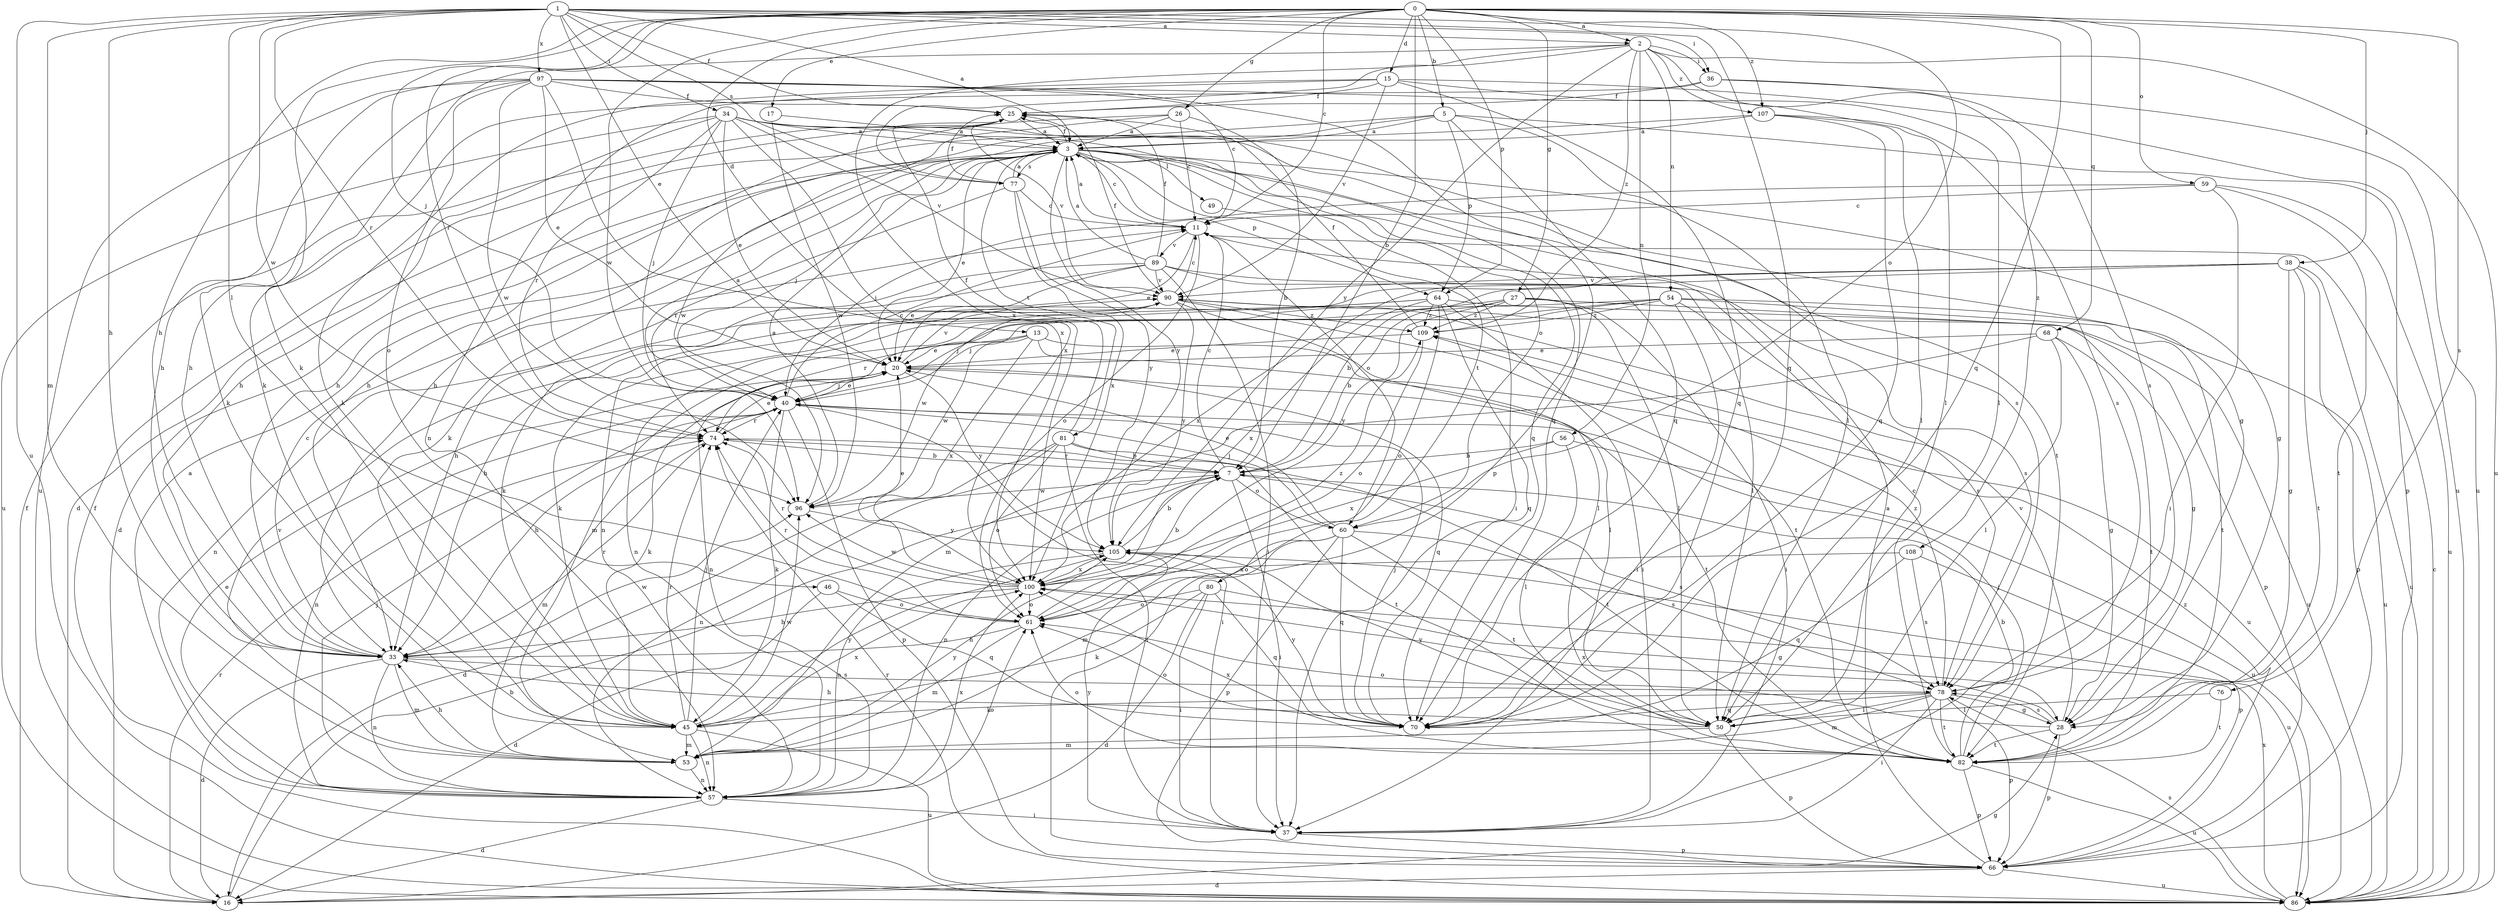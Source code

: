strict digraph  {
0;
1;
2;
3;
5;
7;
11;
13;
15;
16;
17;
20;
25;
26;
27;
28;
33;
34;
36;
37;
38;
40;
45;
46;
49;
50;
53;
54;
56;
57;
59;
60;
61;
64;
66;
68;
70;
74;
76;
77;
78;
80;
81;
82;
86;
89;
90;
96;
97;
100;
105;
107;
108;
109;
0 -> 2  [label=a];
0 -> 5  [label=b];
0 -> 7  [label=b];
0 -> 11  [label=c];
0 -> 13  [label=d];
0 -> 15  [label=d];
0 -> 17  [label=e];
0 -> 26  [label=g];
0 -> 27  [label=g];
0 -> 33  [label=h];
0 -> 38  [label=j];
0 -> 40  [label=j];
0 -> 45  [label=k];
0 -> 59  [label=o];
0 -> 60  [label=o];
0 -> 64  [label=p];
0 -> 68  [label=q];
0 -> 70  [label=q];
0 -> 74  [label=r];
0 -> 76  [label=s];
0 -> 96  [label=w];
1 -> 2  [label=a];
1 -> 3  [label=a];
1 -> 20  [label=e];
1 -> 25  [label=f];
1 -> 33  [label=h];
1 -> 34  [label=i];
1 -> 36  [label=i];
1 -> 46  [label=l];
1 -> 53  [label=m];
1 -> 70  [label=q];
1 -> 74  [label=r];
1 -> 77  [label=s];
1 -> 86  [label=u];
1 -> 96  [label=w];
1 -> 97  [label=x];
1 -> 107  [label=z];
2 -> 36  [label=i];
2 -> 45  [label=k];
2 -> 54  [label=n];
2 -> 56  [label=n];
2 -> 77  [label=s];
2 -> 86  [label=u];
2 -> 100  [label=x];
2 -> 105  [label=y];
2 -> 107  [label=z];
2 -> 108  [label=z];
2 -> 109  [label=z];
3 -> 11  [label=c];
3 -> 16  [label=d];
3 -> 20  [label=e];
3 -> 25  [label=f];
3 -> 28  [label=g];
3 -> 40  [label=j];
3 -> 45  [label=k];
3 -> 49  [label=l];
3 -> 60  [label=o];
3 -> 64  [label=p];
3 -> 70  [label=q];
3 -> 77  [label=s];
3 -> 80  [label=t];
3 -> 81  [label=t];
3 -> 82  [label=t];
3 -> 105  [label=y];
5 -> 3  [label=a];
5 -> 16  [label=d];
5 -> 33  [label=h];
5 -> 50  [label=l];
5 -> 64  [label=p];
5 -> 66  [label=p];
5 -> 70  [label=q];
7 -> 11  [label=c];
7 -> 37  [label=i];
7 -> 57  [label=n];
7 -> 60  [label=o];
7 -> 74  [label=r];
7 -> 78  [label=s];
7 -> 96  [label=w];
11 -> 3  [label=a];
11 -> 20  [label=e];
11 -> 60  [label=o];
11 -> 61  [label=o];
11 -> 89  [label=v];
13 -> 20  [label=e];
13 -> 50  [label=l];
13 -> 57  [label=n];
13 -> 86  [label=u];
13 -> 96  [label=w];
13 -> 100  [label=x];
15 -> 25  [label=f];
15 -> 45  [label=k];
15 -> 50  [label=l];
15 -> 57  [label=n];
15 -> 70  [label=q];
15 -> 86  [label=u];
15 -> 90  [label=v];
16 -> 7  [label=b];
16 -> 25  [label=f];
16 -> 28  [label=g];
16 -> 74  [label=r];
17 -> 3  [label=a];
17 -> 96  [label=w];
20 -> 40  [label=j];
20 -> 45  [label=k];
20 -> 70  [label=q];
20 -> 82  [label=t];
20 -> 90  [label=v];
20 -> 105  [label=y];
25 -> 3  [label=a];
25 -> 90  [label=v];
26 -> 3  [label=a];
26 -> 7  [label=b];
26 -> 11  [label=c];
26 -> 33  [label=h];
26 -> 96  [label=w];
27 -> 7  [label=b];
27 -> 28  [label=g];
27 -> 37  [label=i];
27 -> 40  [label=j];
27 -> 50  [label=l];
27 -> 105  [label=y];
27 -> 109  [label=z];
28 -> 61  [label=o];
28 -> 66  [label=p];
28 -> 78  [label=s];
28 -> 82  [label=t];
28 -> 90  [label=v];
28 -> 100  [label=x];
33 -> 11  [label=c];
33 -> 16  [label=d];
33 -> 53  [label=m];
33 -> 57  [label=n];
33 -> 74  [label=r];
33 -> 78  [label=s];
33 -> 96  [label=w];
34 -> 3  [label=a];
34 -> 20  [label=e];
34 -> 28  [label=g];
34 -> 33  [label=h];
34 -> 40  [label=j];
34 -> 70  [label=q];
34 -> 74  [label=r];
34 -> 78  [label=s];
34 -> 86  [label=u];
34 -> 90  [label=v];
34 -> 100  [label=x];
36 -> 25  [label=f];
36 -> 33  [label=h];
36 -> 78  [label=s];
36 -> 86  [label=u];
37 -> 66  [label=p];
37 -> 105  [label=y];
38 -> 7  [label=b];
38 -> 28  [label=g];
38 -> 57  [label=n];
38 -> 66  [label=p];
38 -> 82  [label=t];
38 -> 86  [label=u];
38 -> 90  [label=v];
38 -> 100  [label=x];
40 -> 3  [label=a];
40 -> 11  [label=c];
40 -> 20  [label=e];
40 -> 33  [label=h];
40 -> 37  [label=i];
40 -> 45  [label=k];
40 -> 57  [label=n];
40 -> 66  [label=p];
40 -> 74  [label=r];
45 -> 40  [label=j];
45 -> 53  [label=m];
45 -> 57  [label=n];
45 -> 74  [label=r];
45 -> 86  [label=u];
45 -> 96  [label=w];
45 -> 100  [label=x];
45 -> 105  [label=y];
46 -> 16  [label=d];
46 -> 61  [label=o];
46 -> 70  [label=q];
49 -> 37  [label=i];
50 -> 33  [label=h];
50 -> 53  [label=m];
50 -> 66  [label=p];
50 -> 105  [label=y];
53 -> 33  [label=h];
53 -> 57  [label=n];
53 -> 90  [label=v];
53 -> 105  [label=y];
54 -> 37  [label=i];
54 -> 40  [label=j];
54 -> 53  [label=m];
54 -> 74  [label=r];
54 -> 78  [label=s];
54 -> 82  [label=t];
54 -> 86  [label=u];
54 -> 109  [label=z];
56 -> 7  [label=b];
56 -> 50  [label=l];
56 -> 86  [label=u];
56 -> 100  [label=x];
57 -> 3  [label=a];
57 -> 16  [label=d];
57 -> 20  [label=e];
57 -> 37  [label=i];
57 -> 40  [label=j];
57 -> 61  [label=o];
57 -> 100  [label=x];
59 -> 11  [label=c];
59 -> 37  [label=i];
59 -> 40  [label=j];
59 -> 82  [label=t];
59 -> 86  [label=u];
60 -> 20  [label=e];
60 -> 40  [label=j];
60 -> 53  [label=m];
60 -> 61  [label=o];
60 -> 66  [label=p];
60 -> 70  [label=q];
60 -> 78  [label=s];
60 -> 82  [label=t];
61 -> 33  [label=h];
61 -> 53  [label=m];
61 -> 74  [label=r];
61 -> 109  [label=z];
64 -> 37  [label=i];
64 -> 45  [label=k];
64 -> 57  [label=n];
64 -> 61  [label=o];
64 -> 66  [label=p];
64 -> 70  [label=q];
64 -> 100  [label=x];
64 -> 109  [label=z];
66 -> 3  [label=a];
66 -> 16  [label=d];
66 -> 86  [label=u];
66 -> 109  [label=z];
68 -> 20  [label=e];
68 -> 28  [label=g];
68 -> 50  [label=l];
68 -> 53  [label=m];
68 -> 82  [label=t];
70 -> 40  [label=j];
70 -> 61  [label=o];
70 -> 105  [label=y];
74 -> 7  [label=b];
74 -> 20  [label=e];
74 -> 53  [label=m];
74 -> 82  [label=t];
76 -> 50  [label=l];
76 -> 82  [label=t];
77 -> 3  [label=a];
77 -> 11  [label=c];
77 -> 25  [label=f];
77 -> 74  [label=r];
77 -> 100  [label=x];
77 -> 105  [label=y];
78 -> 28  [label=g];
78 -> 37  [label=i];
78 -> 45  [label=k];
78 -> 50  [label=l];
78 -> 53  [label=m];
78 -> 66  [label=p];
78 -> 70  [label=q];
78 -> 82  [label=t];
78 -> 109  [label=z];
80 -> 16  [label=d];
80 -> 28  [label=g];
80 -> 37  [label=i];
80 -> 45  [label=k];
80 -> 61  [label=o];
80 -> 70  [label=q];
81 -> 7  [label=b];
81 -> 16  [label=d];
81 -> 25  [label=f];
81 -> 37  [label=i];
81 -> 57  [label=n];
81 -> 61  [label=o];
81 -> 82  [label=t];
82 -> 7  [label=b];
82 -> 11  [label=c];
82 -> 40  [label=j];
82 -> 61  [label=o];
82 -> 66  [label=p];
82 -> 86  [label=u];
82 -> 100  [label=x];
86 -> 11  [label=c];
86 -> 25  [label=f];
86 -> 74  [label=r];
86 -> 78  [label=s];
86 -> 100  [label=x];
89 -> 3  [label=a];
89 -> 20  [label=e];
89 -> 25  [label=f];
89 -> 33  [label=h];
89 -> 37  [label=i];
89 -> 45  [label=k];
89 -> 50  [label=l];
89 -> 78  [label=s];
89 -> 90  [label=v];
90 -> 11  [label=c];
90 -> 25  [label=f];
90 -> 33  [label=h];
90 -> 50  [label=l];
90 -> 57  [label=n];
90 -> 82  [label=t];
90 -> 86  [label=u];
90 -> 96  [label=w];
90 -> 105  [label=y];
90 -> 109  [label=z];
96 -> 3  [label=a];
96 -> 105  [label=y];
97 -> 11  [label=c];
97 -> 20  [label=e];
97 -> 25  [label=f];
97 -> 33  [label=h];
97 -> 45  [label=k];
97 -> 50  [label=l];
97 -> 61  [label=o];
97 -> 66  [label=p];
97 -> 86  [label=u];
97 -> 96  [label=w];
97 -> 100  [label=x];
100 -> 7  [label=b];
100 -> 20  [label=e];
100 -> 33  [label=h];
100 -> 61  [label=o];
100 -> 74  [label=r];
100 -> 96  [label=w];
105 -> 7  [label=b];
105 -> 57  [label=n];
105 -> 86  [label=u];
105 -> 100  [label=x];
107 -> 3  [label=a];
107 -> 33  [label=h];
107 -> 50  [label=l];
107 -> 70  [label=q];
107 -> 78  [label=s];
108 -> 66  [label=p];
108 -> 70  [label=q];
108 -> 78  [label=s];
108 -> 100  [label=x];
109 -> 20  [label=e];
109 -> 25  [label=f];
109 -> 61  [label=o];
}

